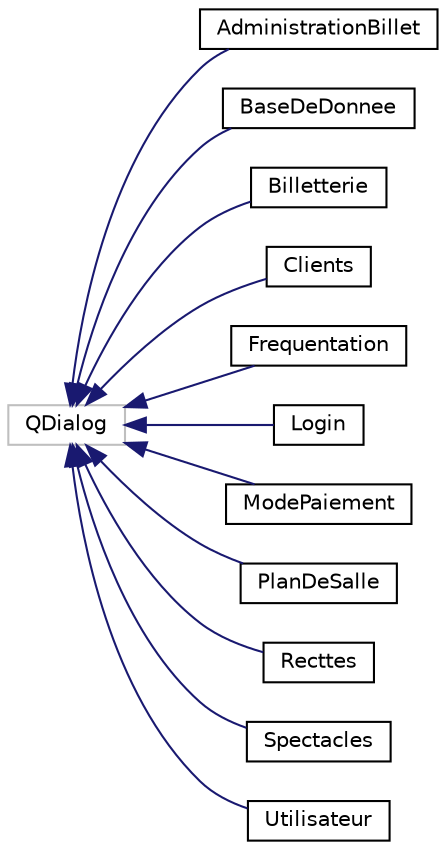 digraph "Graphe hiérarchique des classes"
{
  edge [fontname="Helvetica",fontsize="10",labelfontname="Helvetica",labelfontsize="10"];
  node [fontname="Helvetica",fontsize="10",shape=record];
  rankdir="LR";
  Node3 [label="QDialog",height=0.2,width=0.4,color="grey75", fillcolor="white", style="filled"];
  Node3 -> Node0 [dir="back",color="midnightblue",fontsize="10",style="solid",fontname="Helvetica"];
  Node0 [label="AdministrationBillet",height=0.2,width=0.4,color="black", fillcolor="white", style="filled",URL="$class_administration_billet.html",tooltip="La class AdministrationBillet elle permet de gérer les différentes configurations de salles..."];
  Node3 -> Node5 [dir="back",color="midnightblue",fontsize="10",style="solid",fontname="Helvetica"];
  Node5 [label="BaseDeDonnee",height=0.2,width=0.4,color="black", fillcolor="white", style="filled",URL="$class_base_de_donnee.html"];
  Node3 -> Node6 [dir="back",color="midnightblue",fontsize="10",style="solid",fontname="Helvetica"];
  Node6 [label="Billetterie",height=0.2,width=0.4,color="black", fillcolor="white", style="filled",URL="$class_billetterie.html",tooltip="La class Billetterie gère la partie billetterie, avec la réservation des sièges sur plan ou dans la l..."];
  Node3 -> Node7 [dir="back",color="midnightblue",fontsize="10",style="solid",fontname="Helvetica"];
  Node7 [label="Clients",height=0.2,width=0.4,color="black", fillcolor="white", style="filled",URL="$class_clients.html",tooltip="La class Clients est un fichier client. "];
  Node3 -> Node8 [dir="back",color="midnightblue",fontsize="10",style="solid",fontname="Helvetica"];
  Node8 [label="Frequentation",height=0.2,width=0.4,color="black", fillcolor="white", style="filled",URL="$class_frequentation.html",tooltip="La class Frequentation permet d&#39;avoir une vision globale de la fréquentation des spectacles sur la ba..."];
  Node3 -> Node9 [dir="back",color="midnightblue",fontsize="10",style="solid",fontname="Helvetica"];
  Node9 [label="Login",height=0.2,width=0.4,color="black", fillcolor="white", style="filled",URL="$class_login.html",tooltip="La class Login pour l&#39;identification de l&#39;utilisateur. "];
  Node3 -> Node10 [dir="back",color="midnightblue",fontsize="10",style="solid",fontname="Helvetica"];
  Node10 [label="ModePaiement",height=0.2,width=0.4,color="black", fillcolor="white", style="filled",URL="$class_mode_paiement.html"];
  Node3 -> Node11 [dir="back",color="midnightblue",fontsize="10",style="solid",fontname="Helvetica"];
  Node11 [label="PlanDeSalle",height=0.2,width=0.4,color="black", fillcolor="white", style="filled",URL="$class_plan_de_salle.html",tooltip="La class PlanDeSalle permet la consultation du remplissage des salles par spectacle. "];
  Node3 -> Node12 [dir="back",color="midnightblue",fontsize="10",style="solid",fontname="Helvetica"];
  Node12 [label="Recttes",height=0.2,width=0.4,color="black", fillcolor="white", style="filled",URL="$class_recttes.html"];
  Node3 -> Node13 [dir="back",color="midnightblue",fontsize="10",style="solid",fontname="Helvetica"];
  Node13 [label="Spectacles",height=0.2,width=0.4,color="black", fillcolor="white", style="filled",URL="$class_spectacles.html",tooltip="La class Spectacles est un catalogue des différents spectacles. "];
  Node3 -> Node14 [dir="back",color="midnightblue",fontsize="10",style="solid",fontname="Helvetica"];
  Node14 [label="Utilisateur",height=0.2,width=0.4,color="black", fillcolor="white", style="filled",URL="$class_utilisateur.html",tooltip="La class Utilisateur est un fichier utilisateurs. "];
}

